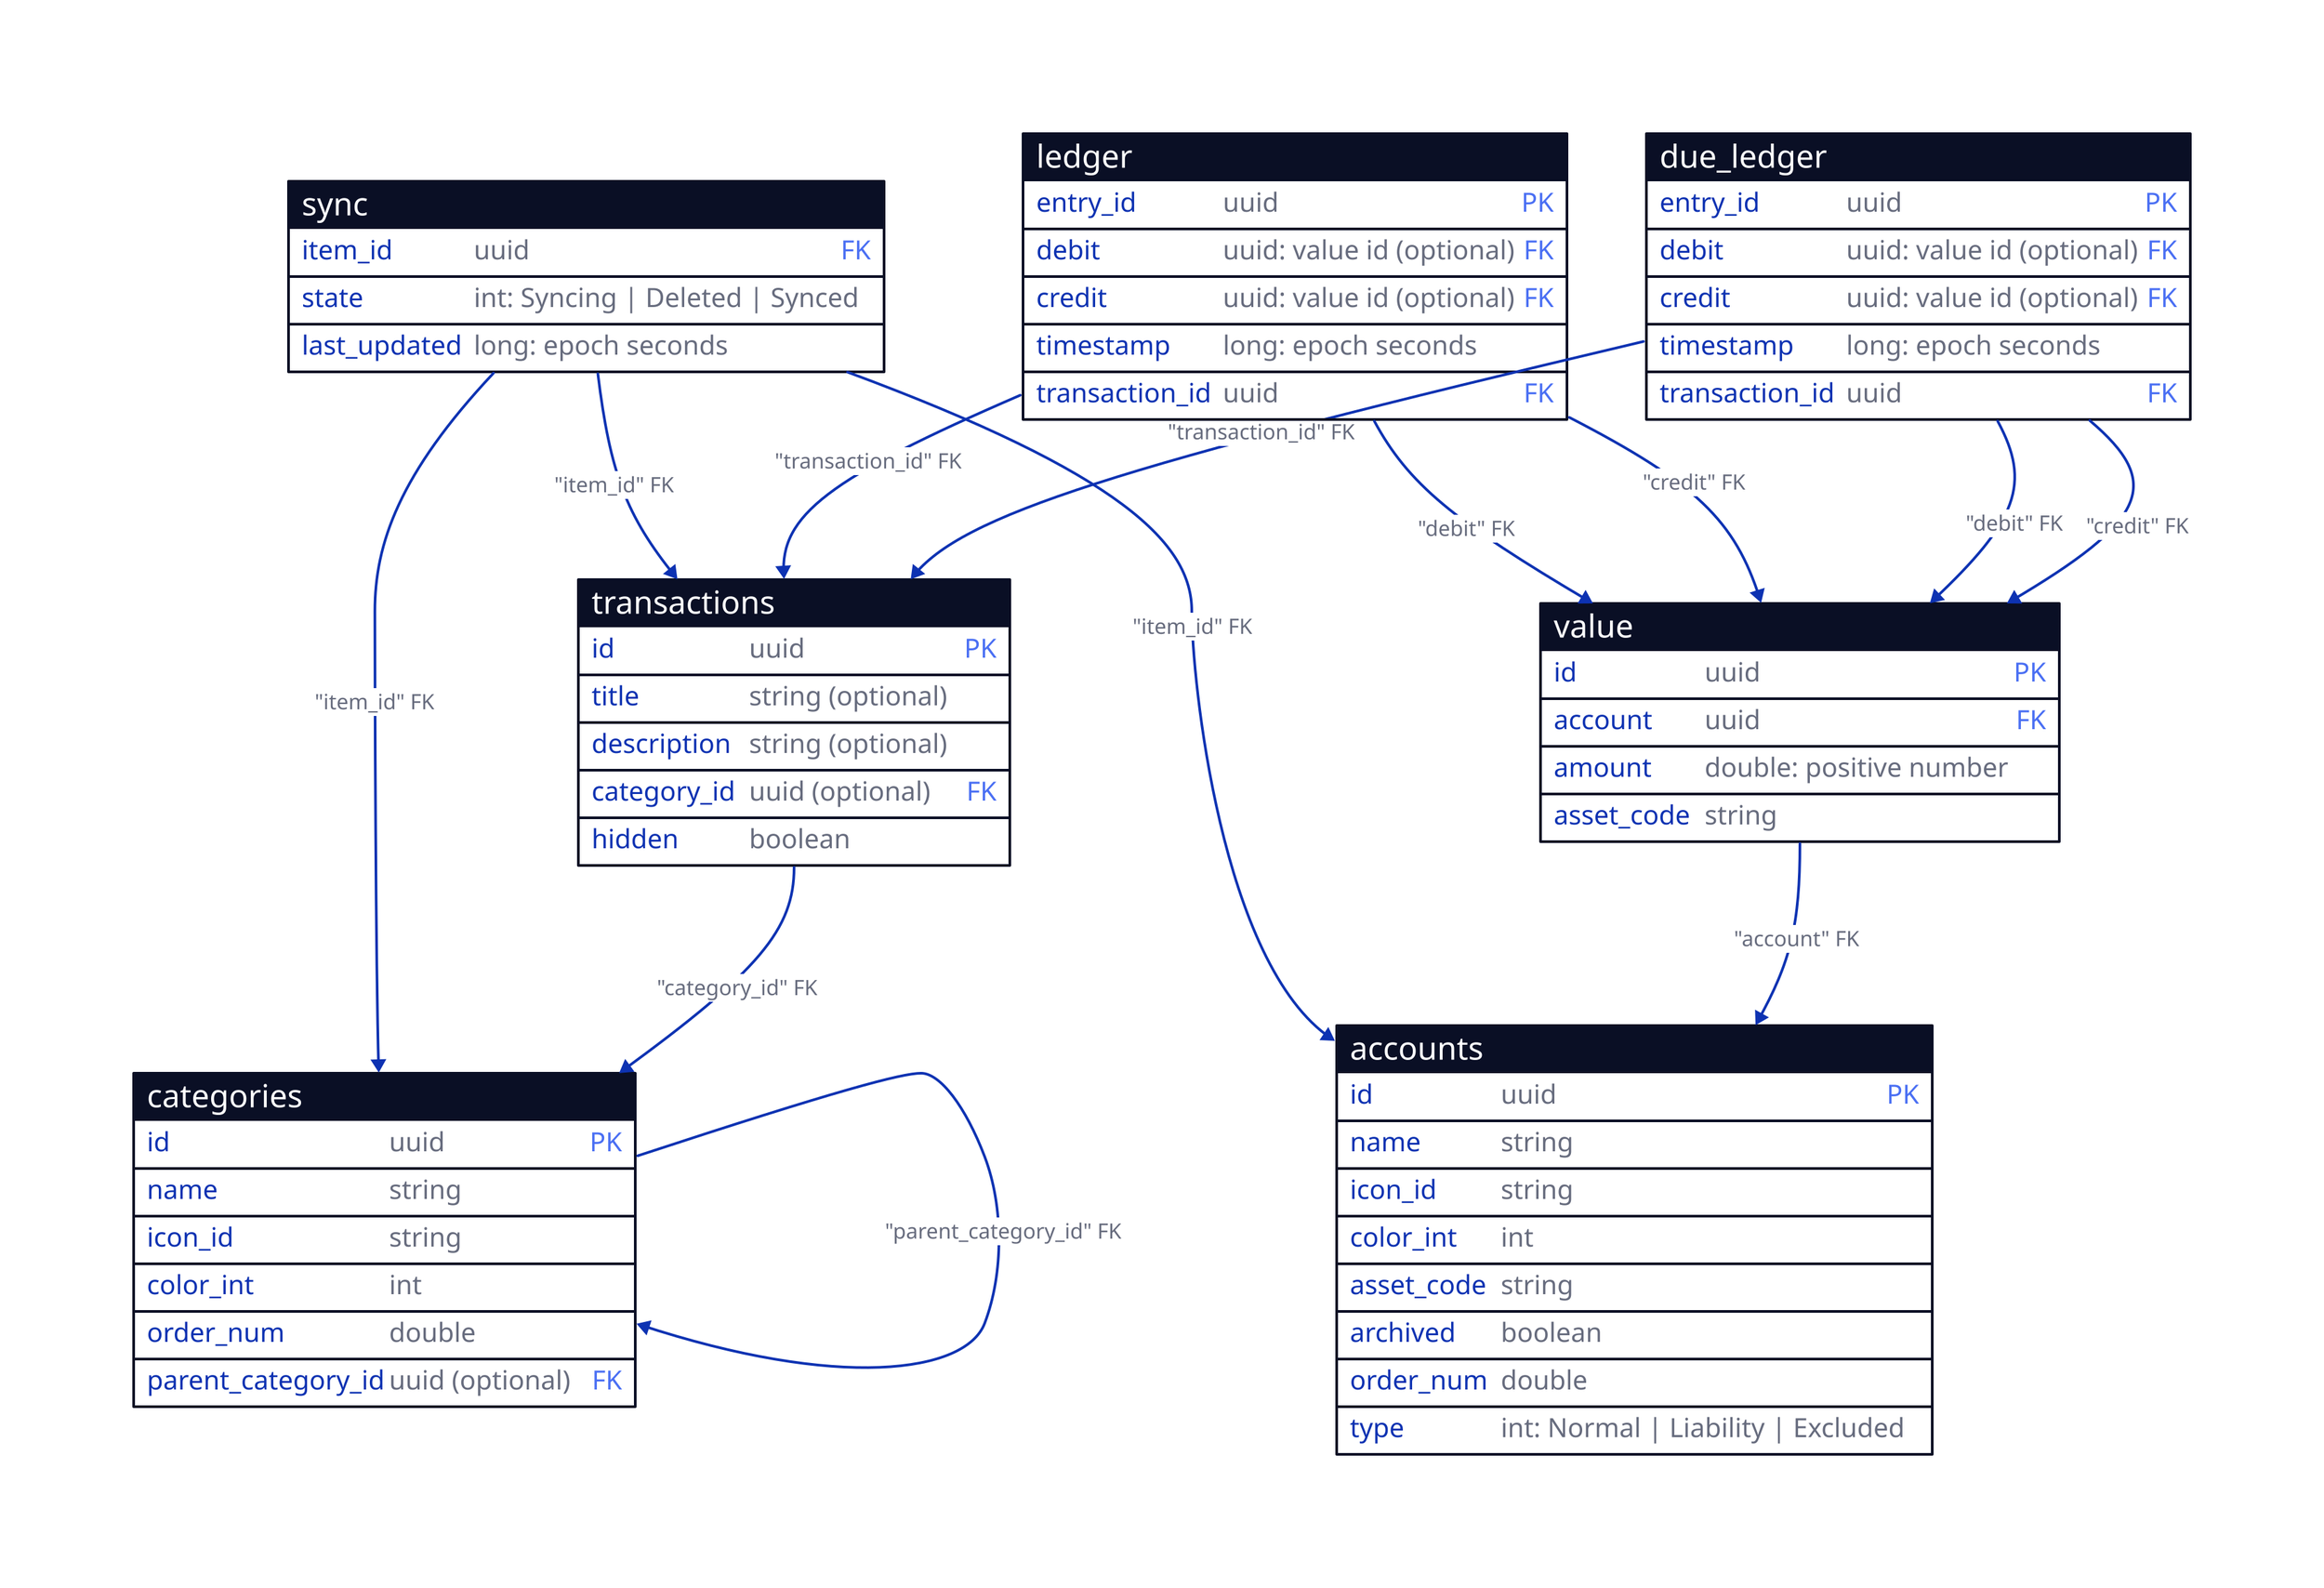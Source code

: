 sync {
    shape: sql_table
    item_id: "uuid" {constraint: foreign_key}
    state: "int: Syncing | Deleted | Synced"
    last_updated: "long: epoch seconds"
}
sync -> transactions: "\"item_id\" FK"
sync -> accounts: "\"item_id\" FK"
sync -> categories: "\"item_id\" FK"

accounts {
    shape: sql_table
    id: uuid {constraint: primary_key}
    name: "string"
    icon_id: "string"
    color_int: "int"
    asset_code: "string"
    archived: "boolean"
    order_num: "double"
    type: "int: Normal | Liability | Excluded"
}

value {
    shape: sql_table
    id: "uuid" {constraint: primary_key}
    account: "uuid" {constraint: foreign_key}
    amount: "double: positive number"
    asset_code: "string"
}
value -> accounts: "\"account\" FK"

ledger {
    shape: sql_table
    entry_id: "uuid" {constraint: primary_key}
    debit: "uuid: value id (optional)" {constraint: foreign_key}
    credit: "uuid: value id (optional)" {constraint: foreign_key}
    timestamp: "long: epoch seconds"
    transaction_id: "uuid" {constraint: foreign_key}
}
ledger -> value: "\"debit\" FK"
ledger -> value: "\"credit\" FK"
ledger -> transactions: "\"transaction_id\" FK"

due_ledger {
    shape: sql_table
    entry_id: "uuid" {constraint: primary_key}
    debit: "uuid: value id (optional)" {constraint: foreign_key}
    credit: "uuid: value id (optional)" {constraint: foreign_key}
    timestamp: "long: epoch seconds"
    transaction_id: "uuid" {constraint: foreign_key}
}
due_ledger -> value: "\"debit\" FK"
due_ledger -> value: "\"credit\" FK"
due_ledger -> transactions: "\"transaction_id\" FK"


transactions {
    shape: sql_table
    id: uuid {constraint: primary_key}
    title: "string (optional)"
    description: "string (optional)"
    category_id: "uuid (optional)" {constraint: foreign_key}
    hidden: "boolean"
}
transactions -> categories: "\"category_id\" FK"

categories {
    shape: sql_table
    id: uuid {constraint: primary_key}
    name: string
    icon_id: "string"
    color_int: "int"
    order_num: "double"
    parent_category_id: "uuid (optional)" {constraint: foreign_key}
}
categories -> categories: "\"parent_category_id\" FK"
